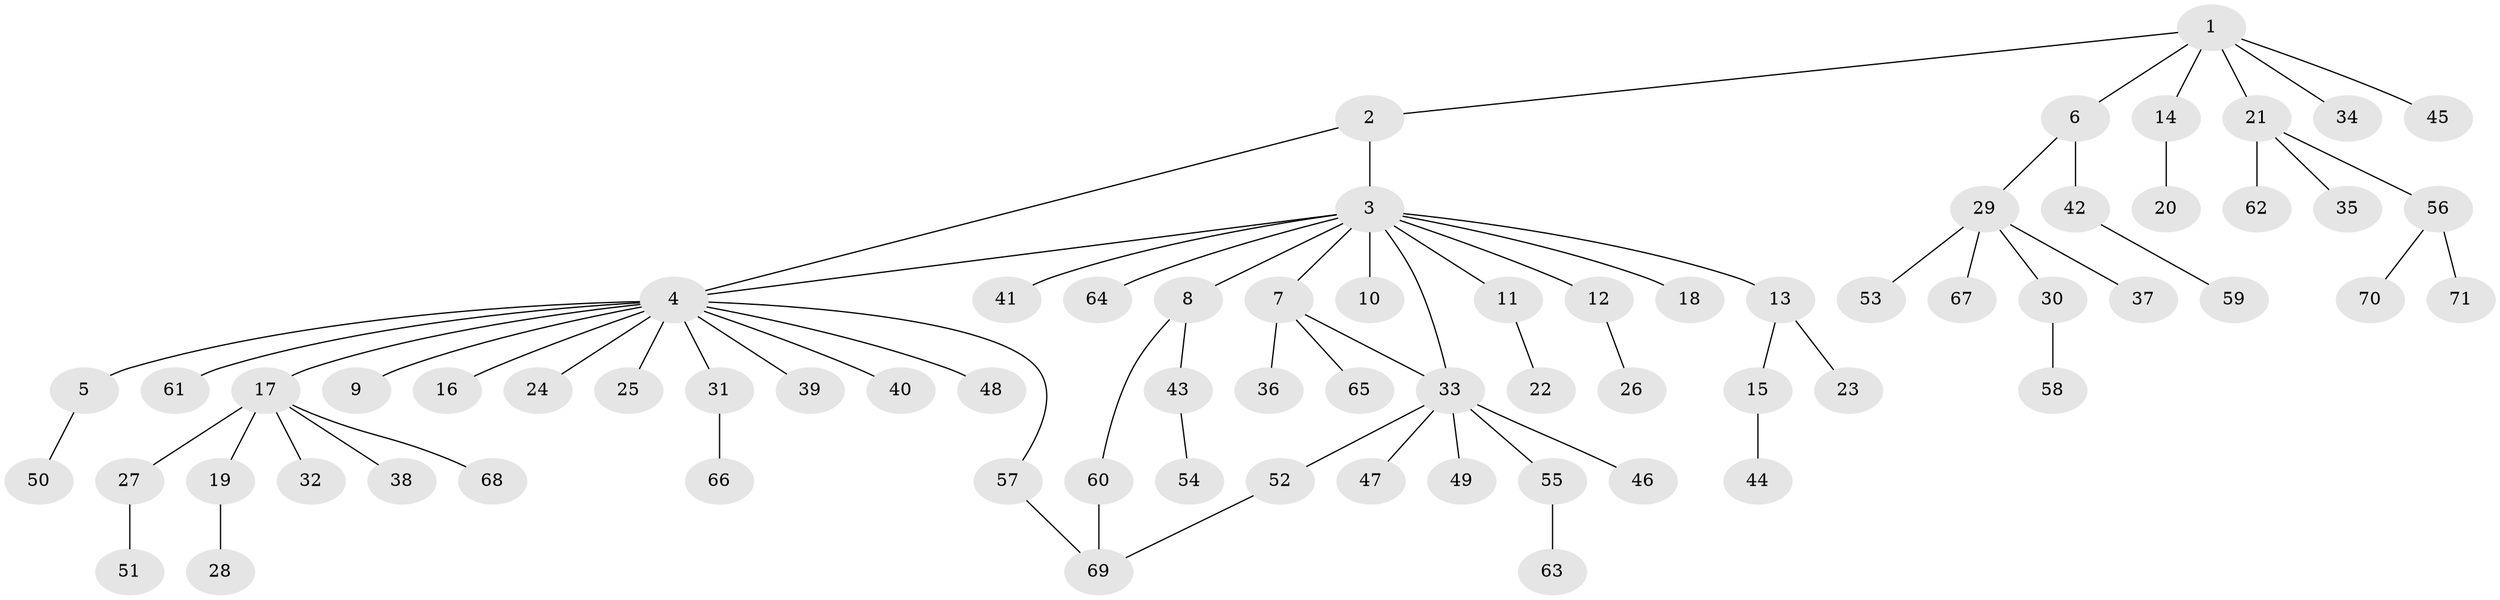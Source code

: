 // coarse degree distribution, {7: 0.0196078431372549, 11: 0.0196078431372549, 13: 0.0196078431372549, 1: 0.6862745098039216, 3: 0.11764705882352941, 6: 0.0392156862745098, 4: 0.0196078431372549, 2: 0.0784313725490196}
// Generated by graph-tools (version 1.1) at 2025/23/03/03/25 07:23:55]
// undirected, 71 vertices, 74 edges
graph export_dot {
graph [start="1"]
  node [color=gray90,style=filled];
  1;
  2;
  3;
  4;
  5;
  6;
  7;
  8;
  9;
  10;
  11;
  12;
  13;
  14;
  15;
  16;
  17;
  18;
  19;
  20;
  21;
  22;
  23;
  24;
  25;
  26;
  27;
  28;
  29;
  30;
  31;
  32;
  33;
  34;
  35;
  36;
  37;
  38;
  39;
  40;
  41;
  42;
  43;
  44;
  45;
  46;
  47;
  48;
  49;
  50;
  51;
  52;
  53;
  54;
  55;
  56;
  57;
  58;
  59;
  60;
  61;
  62;
  63;
  64;
  65;
  66;
  67;
  68;
  69;
  70;
  71;
  1 -- 2;
  1 -- 6;
  1 -- 14;
  1 -- 21;
  1 -- 34;
  1 -- 45;
  2 -- 3;
  2 -- 4;
  3 -- 4;
  3 -- 7;
  3 -- 8;
  3 -- 10;
  3 -- 11;
  3 -- 12;
  3 -- 13;
  3 -- 18;
  3 -- 33;
  3 -- 41;
  3 -- 64;
  4 -- 5;
  4 -- 9;
  4 -- 16;
  4 -- 17;
  4 -- 24;
  4 -- 25;
  4 -- 31;
  4 -- 39;
  4 -- 40;
  4 -- 48;
  4 -- 57;
  4 -- 61;
  5 -- 50;
  6 -- 29;
  6 -- 42;
  7 -- 33;
  7 -- 36;
  7 -- 65;
  8 -- 43;
  8 -- 60;
  11 -- 22;
  12 -- 26;
  13 -- 15;
  13 -- 23;
  14 -- 20;
  15 -- 44;
  17 -- 19;
  17 -- 27;
  17 -- 32;
  17 -- 38;
  17 -- 68;
  19 -- 28;
  21 -- 35;
  21 -- 56;
  21 -- 62;
  27 -- 51;
  29 -- 30;
  29 -- 37;
  29 -- 53;
  29 -- 67;
  30 -- 58;
  31 -- 66;
  33 -- 46;
  33 -- 47;
  33 -- 49;
  33 -- 52;
  33 -- 55;
  42 -- 59;
  43 -- 54;
  52 -- 69;
  55 -- 63;
  56 -- 70;
  56 -- 71;
  57 -- 69;
  60 -- 69;
}
